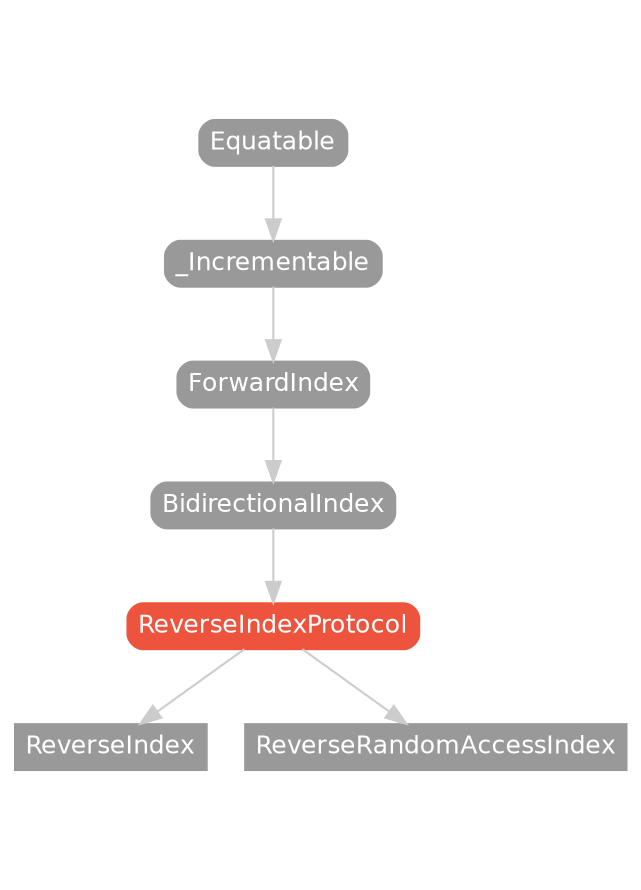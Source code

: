 strict digraph "ReverseIndexProtocol - Type Hierarchy - SwiftDoc.org" {
    pad="0.1,0.8"
    node [shape=box, style="filled,rounded", color="#999999", fillcolor="#999999", fontcolor=white, fontname=Helvetica, fontnames="Helvetica,sansserif", fontsize=12, margin="0.07,0.05", height="0.3"]
    edge [color="#cccccc"]
    "BidirectionalIndex" [URL="/protocol/BidirectionalIndex/hierarchy/"]
    "Equatable" [URL="/protocol/Equatable/hierarchy/"]
    "ForwardIndex" [URL="/protocol/ForwardIndex/hierarchy/"]
    "ReverseIndex" [URL="/type/ReverseIndex/hierarchy/", style=filled]
    "ReverseIndexProtocol" [URL="/protocol/ReverseIndexProtocol/", style="filled,rounded", fillcolor="#ee543d", color="#ee543d"]
    "ReverseRandomAccessIndex" [URL="/type/ReverseRandomAccessIndex/hierarchy/", style=filled]
    "_Incrementable" [URL="/protocol/_Incrementable/hierarchy/"]    "ReverseIndexProtocol" -> "ReverseIndex"
    "ReverseIndexProtocol" -> "ReverseRandomAccessIndex"
    "BidirectionalIndex" -> "ReverseIndexProtocol"
    "ForwardIndex" -> "BidirectionalIndex"
    "_Incrementable" -> "ForwardIndex"
    "Equatable" -> "_Incrementable"
    subgraph Types {
        rank = max; "ReverseIndex"; "ReverseRandomAccessIndex";
    }
}